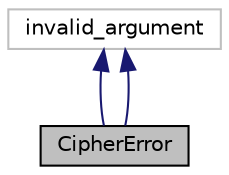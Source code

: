 digraph "CipherError"
{
 // LATEX_PDF_SIZE
  edge [fontname="Helvetica",fontsize="10",labelfontname="Helvetica",labelfontsize="10"];
  node [fontname="Helvetica",fontsize="10",shape=record];
  Node1 [label="CipherError",height=0.2,width=0.4,color="black", fillcolor="grey75", style="filled", fontcolor="black",tooltip="Класс для обработки ошибок шифрования"];
  Node2 -> Node1 [dir="back",color="midnightblue",fontsize="10",style="solid",fontname="Helvetica"];
  Node2 [label="invalid_argument",height=0.2,width=0.4,color="grey75", fillcolor="white", style="filled",tooltip=" "];
  Node2 -> Node1 [dir="back",color="midnightblue",fontsize="10",style="solid",fontname="Helvetica"];
}
